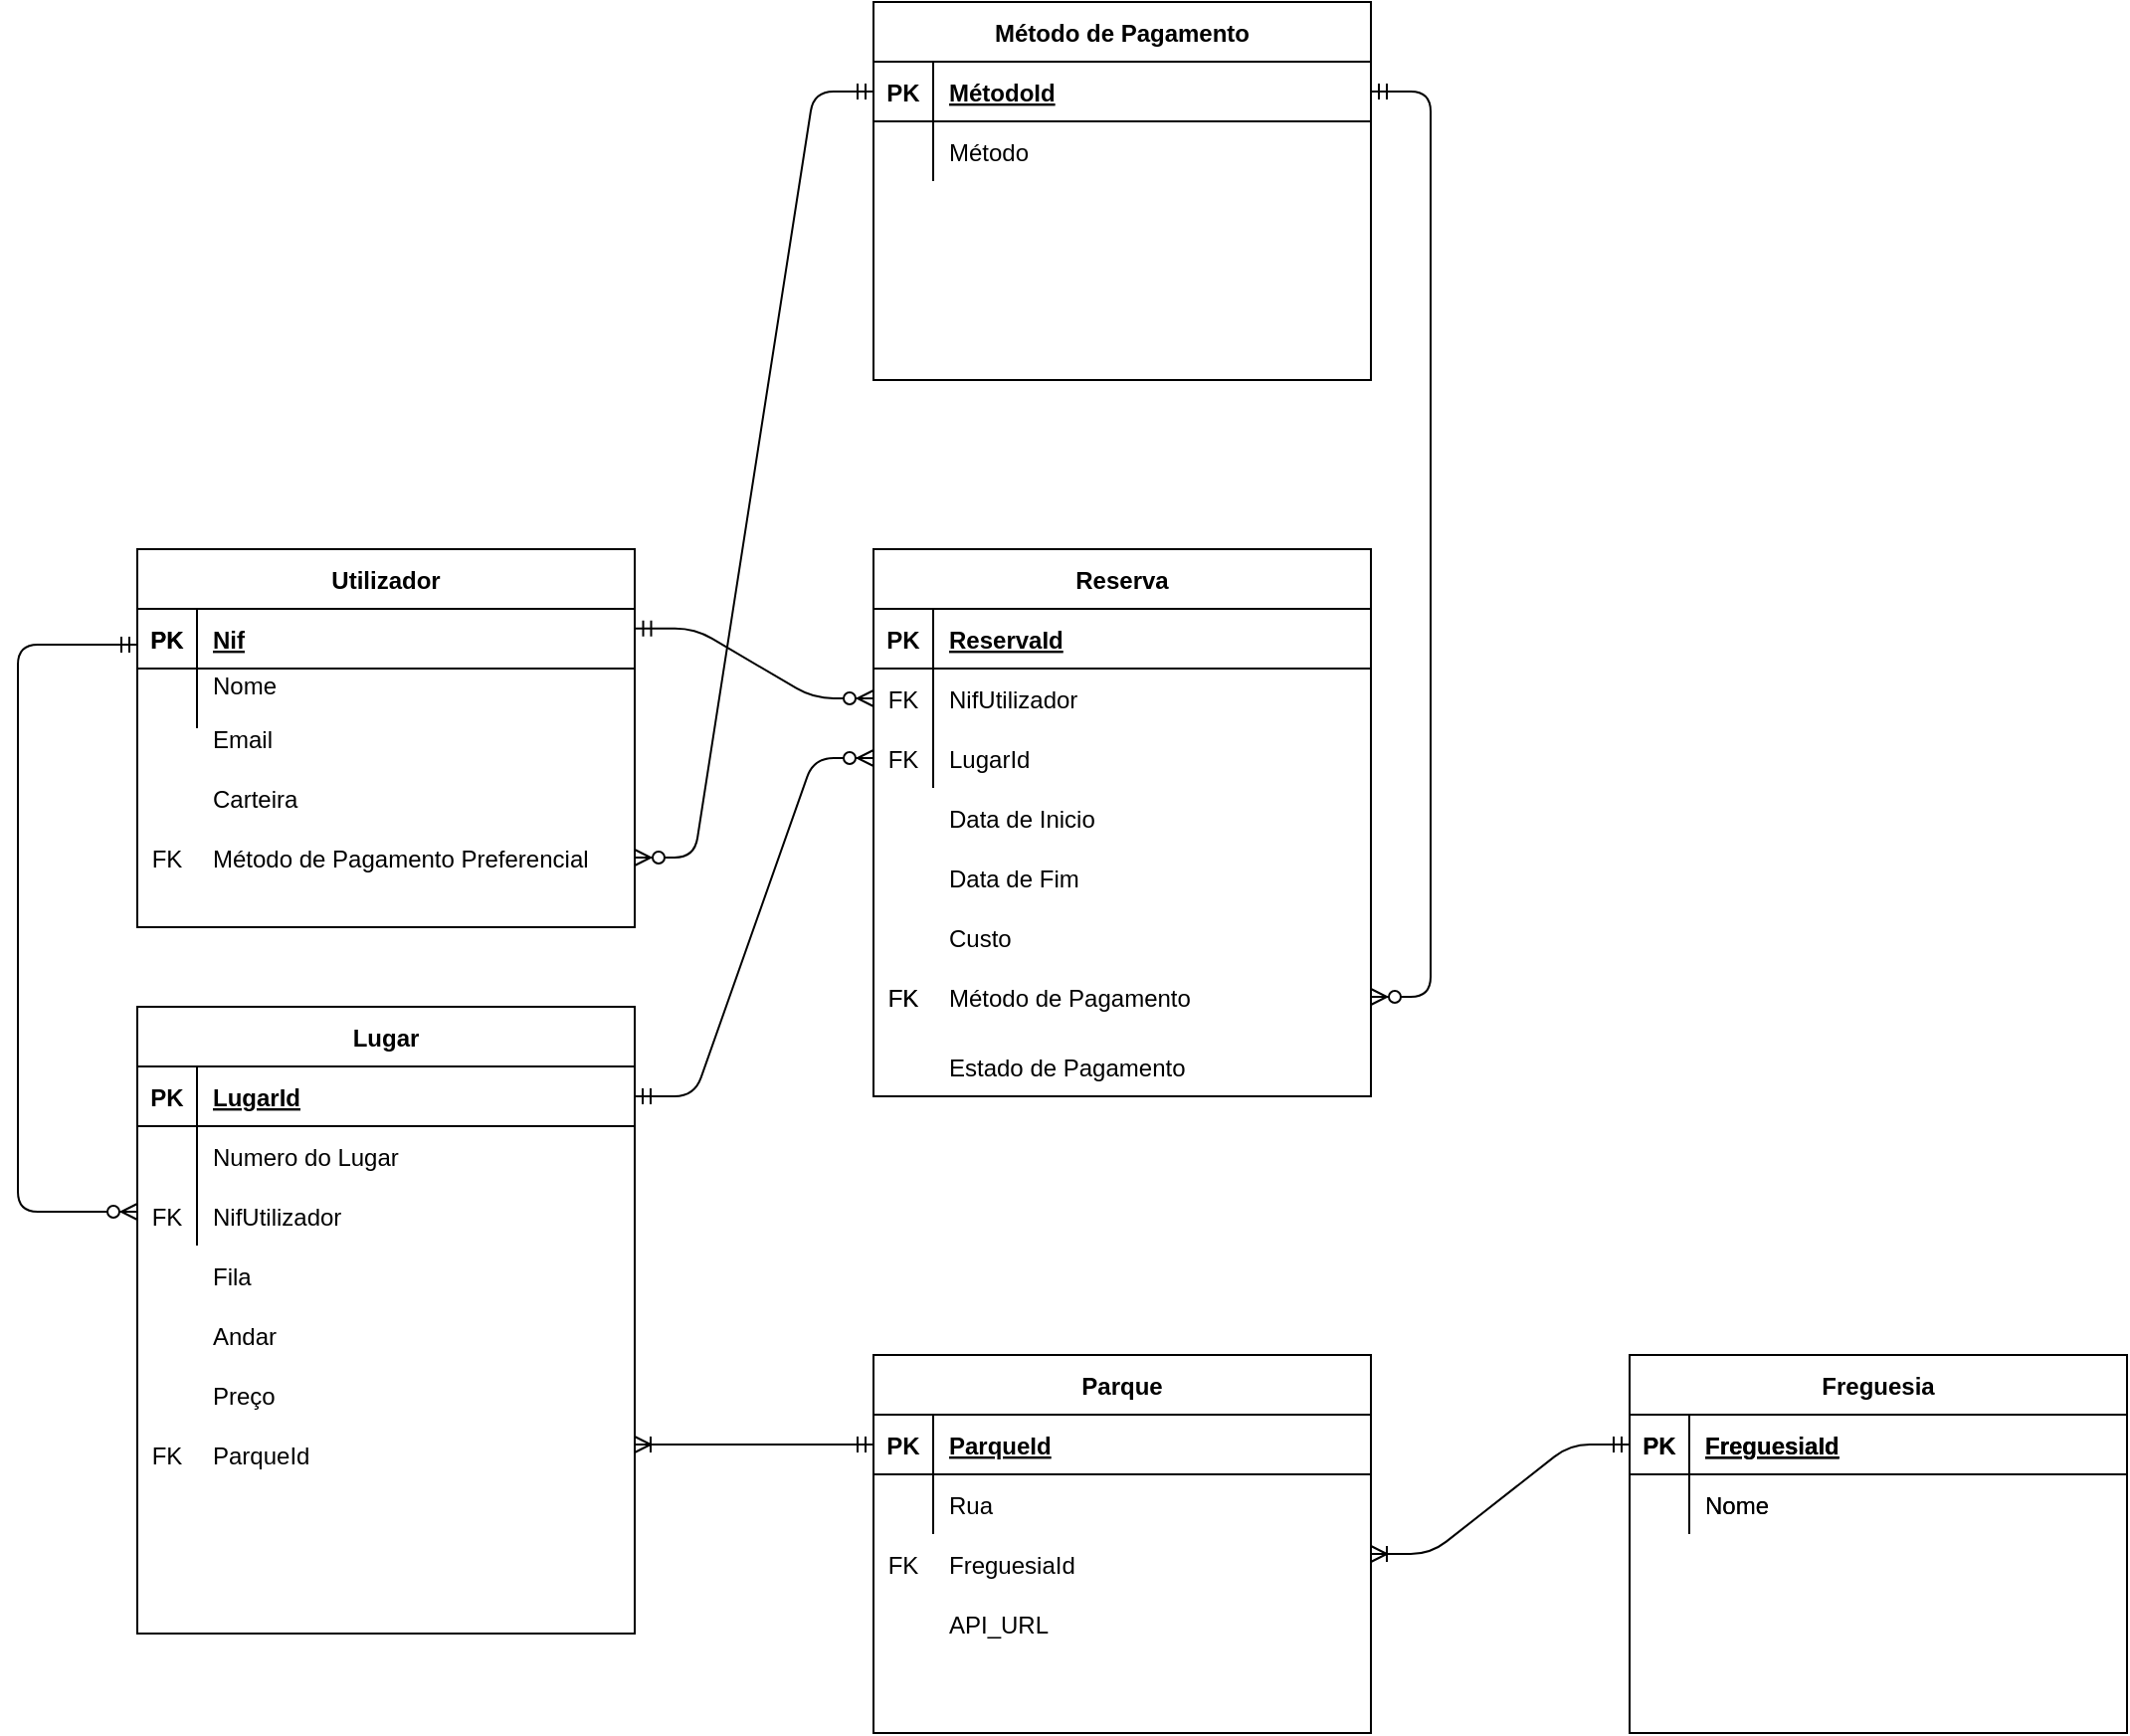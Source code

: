 <mxfile version="14.2.9" type="device"><diagram id="R2lEEEUBdFMjLlhIrx00" name="Page-1"><mxGraphModel dx="2272" dy="1891" grid="1" gridSize="10" guides="1" tooltips="1" connect="1" arrows="1" fold="1" page="1" pageScale="1" pageWidth="850" pageHeight="1100" math="0" shadow="0" extFonts="Permanent Marker^https://fonts.googleapis.com/css?family=Permanent+Marker"><root><mxCell id="0"/><mxCell id="1" parent="0"/><mxCell id="C-vyLk0tnHw3VtMMgP7b-2" value="Lugar" style="shape=table;startSize=30;container=1;collapsible=1;childLayout=tableLayout;fixedRows=1;rowLines=0;fontStyle=1;align=center;resizeLast=1;" parent="1" vertex="1"><mxGeometry x="-290" y="215" width="250" height="315" as="geometry"/></mxCell><mxCell id="C-vyLk0tnHw3VtMMgP7b-3" value="" style="shape=partialRectangle;collapsible=0;dropTarget=0;pointerEvents=0;fillColor=none;points=[[0,0.5],[1,0.5]];portConstraint=eastwest;top=0;left=0;right=0;bottom=1;" parent="C-vyLk0tnHw3VtMMgP7b-2" vertex="1"><mxGeometry y="30" width="250" height="30" as="geometry"/></mxCell><mxCell id="C-vyLk0tnHw3VtMMgP7b-4" value="" style="shape=partialRectangle;overflow=hidden;connectable=0;fillColor=none;top=0;left=0;bottom=0;right=0;fontStyle=1;" parent="C-vyLk0tnHw3VtMMgP7b-3" vertex="1"><mxGeometry width="30" height="30" as="geometry"/></mxCell><mxCell id="C-vyLk0tnHw3VtMMgP7b-5" value="LugarId" style="shape=partialRectangle;overflow=hidden;connectable=0;fillColor=none;top=0;left=0;bottom=0;right=0;align=left;spacingLeft=6;fontStyle=5;" parent="C-vyLk0tnHw3VtMMgP7b-3" vertex="1"><mxGeometry x="30" width="220" height="30" as="geometry"/></mxCell><mxCell id="C-vyLk0tnHw3VtMMgP7b-9" value="" style="shape=partialRectangle;collapsible=0;dropTarget=0;pointerEvents=0;fillColor=none;points=[[0,0.5],[1,0.5]];portConstraint=eastwest;top=0;left=0;right=0;bottom=0;" parent="C-vyLk0tnHw3VtMMgP7b-2" vertex="1"><mxGeometry y="60" width="250" height="30" as="geometry"/></mxCell><mxCell id="C-vyLk0tnHw3VtMMgP7b-10" value="" style="shape=partialRectangle;overflow=hidden;connectable=0;fillColor=none;top=0;left=0;bottom=0;right=0;" parent="C-vyLk0tnHw3VtMMgP7b-9" vertex="1"><mxGeometry width="30" height="30" as="geometry"/></mxCell><mxCell id="C-vyLk0tnHw3VtMMgP7b-11" value="Numero do Lugar" style="shape=partialRectangle;overflow=hidden;connectable=0;fillColor=none;top=0;left=0;bottom=0;right=0;align=left;spacingLeft=6;" parent="C-vyLk0tnHw3VtMMgP7b-9" vertex="1"><mxGeometry x="30" width="220" height="30" as="geometry"/></mxCell><mxCell id="C-vyLk0tnHw3VtMMgP7b-6" value="" style="shape=partialRectangle;collapsible=0;dropTarget=0;pointerEvents=0;fillColor=none;points=[[0,0.5],[1,0.5]];portConstraint=eastwest;top=0;left=0;right=0;bottom=0;" parent="C-vyLk0tnHw3VtMMgP7b-2" vertex="1"><mxGeometry y="90" width="250" height="30" as="geometry"/></mxCell><mxCell id="C-vyLk0tnHw3VtMMgP7b-7" value="" style="shape=partialRectangle;overflow=hidden;connectable=0;fillColor=none;top=0;left=0;bottom=0;right=0;" parent="C-vyLk0tnHw3VtMMgP7b-6" vertex="1"><mxGeometry width="30" height="30" as="geometry"/></mxCell><mxCell id="C-vyLk0tnHw3VtMMgP7b-8" value="" style="shape=partialRectangle;overflow=hidden;connectable=0;fillColor=none;top=0;left=0;bottom=0;right=0;align=left;spacingLeft=6;" parent="C-vyLk0tnHw3VtMMgP7b-6" vertex="1"><mxGeometry x="30" width="220" height="30" as="geometry"/></mxCell><mxCell id="C-vyLk0tnHw3VtMMgP7b-13" value="Reserva" style="shape=table;startSize=30;container=1;collapsible=1;childLayout=tableLayout;fixedRows=1;rowLines=0;fontStyle=1;align=center;resizeLast=1;" parent="1" vertex="1"><mxGeometry x="80" y="-15" width="250" height="275" as="geometry"/></mxCell><mxCell id="C-vyLk0tnHw3VtMMgP7b-14" value="" style="shape=partialRectangle;collapsible=0;dropTarget=0;pointerEvents=0;fillColor=none;points=[[0,0.5],[1,0.5]];portConstraint=eastwest;top=0;left=0;right=0;bottom=1;" parent="C-vyLk0tnHw3VtMMgP7b-13" vertex="1"><mxGeometry y="30" width="250" height="30" as="geometry"/></mxCell><mxCell id="C-vyLk0tnHw3VtMMgP7b-15" value="PK" style="shape=partialRectangle;overflow=hidden;connectable=0;fillColor=none;top=0;left=0;bottom=0;right=0;fontStyle=1;" parent="C-vyLk0tnHw3VtMMgP7b-14" vertex="1"><mxGeometry width="30" height="30" as="geometry"/></mxCell><mxCell id="C-vyLk0tnHw3VtMMgP7b-16" value="ReservaId" style="shape=partialRectangle;overflow=hidden;connectable=0;fillColor=none;top=0;left=0;bottom=0;right=0;align=left;spacingLeft=6;fontStyle=5;" parent="C-vyLk0tnHw3VtMMgP7b-14" vertex="1"><mxGeometry x="30" width="220" height="30" as="geometry"/></mxCell><mxCell id="C-vyLk0tnHw3VtMMgP7b-17" value="" style="shape=partialRectangle;collapsible=0;dropTarget=0;pointerEvents=0;fillColor=none;points=[[0,0.5],[1,0.5]];portConstraint=eastwest;top=0;left=0;right=0;bottom=0;" parent="C-vyLk0tnHw3VtMMgP7b-13" vertex="1"><mxGeometry y="60" width="250" height="30" as="geometry"/></mxCell><mxCell id="C-vyLk0tnHw3VtMMgP7b-18" value="FK" style="shape=partialRectangle;overflow=hidden;connectable=0;fillColor=none;top=0;left=0;bottom=0;right=0;" parent="C-vyLk0tnHw3VtMMgP7b-17" vertex="1"><mxGeometry width="30" height="30" as="geometry"/></mxCell><mxCell id="C-vyLk0tnHw3VtMMgP7b-19" value="NifUtilizador" style="shape=partialRectangle;overflow=hidden;connectable=0;fillColor=none;top=0;left=0;bottom=0;right=0;align=left;spacingLeft=6;" parent="C-vyLk0tnHw3VtMMgP7b-17" vertex="1"><mxGeometry x="30" width="220" height="30" as="geometry"/></mxCell><mxCell id="C-vyLk0tnHw3VtMMgP7b-20" value="" style="shape=partialRectangle;collapsible=0;dropTarget=0;pointerEvents=0;fillColor=none;points=[[0,0.5],[1,0.5]];portConstraint=eastwest;top=0;left=0;right=0;bottom=0;" parent="C-vyLk0tnHw3VtMMgP7b-13" vertex="1"><mxGeometry y="90" width="250" height="30" as="geometry"/></mxCell><mxCell id="C-vyLk0tnHw3VtMMgP7b-21" value="" style="shape=partialRectangle;overflow=hidden;connectable=0;fillColor=none;top=0;left=0;bottom=0;right=0;" parent="C-vyLk0tnHw3VtMMgP7b-20" vertex="1"><mxGeometry width="30" height="30" as="geometry"/></mxCell><mxCell id="C-vyLk0tnHw3VtMMgP7b-22" value="LugarId" style="shape=partialRectangle;overflow=hidden;connectable=0;fillColor=none;top=0;left=0;bottom=0;right=0;align=left;spacingLeft=6;" parent="C-vyLk0tnHw3VtMMgP7b-20" vertex="1"><mxGeometry x="30" width="220" height="30" as="geometry"/></mxCell><mxCell id="C-vyLk0tnHw3VtMMgP7b-23" value="Utilizador" style="shape=table;startSize=30;container=1;collapsible=1;childLayout=tableLayout;fixedRows=1;rowLines=0;fontStyle=1;align=center;resizeLast=1;" parent="1" vertex="1"><mxGeometry x="-290" y="-15" width="250" height="190" as="geometry"/></mxCell><mxCell id="C-vyLk0tnHw3VtMMgP7b-24" value="" style="shape=partialRectangle;collapsible=0;dropTarget=0;pointerEvents=0;fillColor=none;points=[[0,0.5],[1,0.5]];portConstraint=eastwest;top=0;left=0;right=0;bottom=1;" parent="C-vyLk0tnHw3VtMMgP7b-23" vertex="1"><mxGeometry y="30" width="250" height="30" as="geometry"/></mxCell><mxCell id="C-vyLk0tnHw3VtMMgP7b-25" value="PK" style="shape=partialRectangle;overflow=hidden;connectable=0;fillColor=none;top=0;left=0;bottom=0;right=0;fontStyle=1;" parent="C-vyLk0tnHw3VtMMgP7b-24" vertex="1"><mxGeometry width="30" height="30" as="geometry"/></mxCell><mxCell id="C-vyLk0tnHw3VtMMgP7b-26" value="Nif" style="shape=partialRectangle;overflow=hidden;connectable=0;fillColor=none;top=0;left=0;bottom=0;right=0;align=left;spacingLeft=6;fontStyle=5;" parent="C-vyLk0tnHw3VtMMgP7b-24" vertex="1"><mxGeometry x="30" width="220" height="30" as="geometry"/></mxCell><mxCell id="C-vyLk0tnHw3VtMMgP7b-27" value="" style="shape=partialRectangle;collapsible=0;dropTarget=0;pointerEvents=0;fillColor=none;points=[[0,0.5],[1,0.5]];portConstraint=eastwest;top=0;left=0;right=0;bottom=0;" parent="C-vyLk0tnHw3VtMMgP7b-23" vertex="1"><mxGeometry y="60" width="250" height="30" as="geometry"/></mxCell><mxCell id="C-vyLk0tnHw3VtMMgP7b-28" value="" style="shape=partialRectangle;overflow=hidden;connectable=0;fillColor=none;top=0;left=0;bottom=0;right=0;" parent="C-vyLk0tnHw3VtMMgP7b-27" vertex="1"><mxGeometry width="30" height="30" as="geometry"/></mxCell><mxCell id="C-vyLk0tnHw3VtMMgP7b-29" value="Nome&#xA;" style="shape=partialRectangle;overflow=hidden;connectable=0;fillColor=none;top=0;left=0;bottom=0;right=0;align=left;spacingLeft=6;" parent="C-vyLk0tnHw3VtMMgP7b-27" vertex="1"><mxGeometry x="30" width="220" height="30" as="geometry"/></mxCell><mxCell id="uPfniMxNRSNs1C-RDcd4-1" value="Email" style="shape=partialRectangle;overflow=hidden;connectable=0;fillColor=none;top=0;left=0;bottom=0;right=0;align=left;spacingLeft=6;" parent="1" vertex="1"><mxGeometry x="-260" y="65" width="220" height="30" as="geometry"/></mxCell><mxCell id="uPfniMxNRSNs1C-RDcd4-3" value="PK" style="shape=partialRectangle;overflow=hidden;connectable=0;fillColor=none;top=0;left=0;bottom=0;right=0;fontStyle=1;" parent="1" vertex="1"><mxGeometry x="-290" y="245" width="30" height="30" as="geometry"/></mxCell><mxCell id="uPfniMxNRSNs1C-RDcd4-6" value="Fila" style="shape=partialRectangle;overflow=hidden;connectable=0;fillColor=none;top=0;left=0;bottom=0;right=0;align=left;spacingLeft=6;" parent="1" vertex="1"><mxGeometry x="-260" y="335" width="220" height="30" as="geometry"/></mxCell><mxCell id="uPfniMxNRSNs1C-RDcd4-7" value="Andar" style="shape=partialRectangle;overflow=hidden;connectable=0;fillColor=none;top=0;left=0;bottom=0;right=0;align=left;spacingLeft=6;" parent="1" vertex="1"><mxGeometry x="-260" y="365" width="220" height="30" as="geometry"/></mxCell><mxCell id="uPfniMxNRSNs1C-RDcd4-8" value="Data de Inicio" style="shape=partialRectangle;overflow=hidden;connectable=0;fillColor=none;top=0;left=0;bottom=0;right=0;align=left;spacingLeft=6;" parent="1" vertex="1"><mxGeometry x="110" y="105" width="220" height="30" as="geometry"/></mxCell><mxCell id="uPfniMxNRSNs1C-RDcd4-9" value="Data de Fim" style="shape=partialRectangle;overflow=hidden;connectable=0;fillColor=none;top=0;left=0;bottom=0;right=0;align=left;spacingLeft=6;" parent="1" vertex="1"><mxGeometry x="110" y="135" width="220" height="30" as="geometry"/></mxCell><mxCell id="uPfniMxNRSNs1C-RDcd4-10" value="FK" style="shape=partialRectangle;overflow=hidden;connectable=0;fillColor=none;top=0;left=0;bottom=0;right=0;" parent="1" vertex="1"><mxGeometry x="80" y="75" width="30" height="30" as="geometry"/></mxCell><mxCell id="uPfniMxNRSNs1C-RDcd4-23" value="Preço" style="shape=partialRectangle;overflow=hidden;connectable=0;fillColor=none;top=0;left=0;bottom=0;right=0;align=left;spacingLeft=6;" parent="1" vertex="1"><mxGeometry x="-260" y="395" width="220" height="30" as="geometry"/></mxCell><mxCell id="uPfniMxNRSNs1C-RDcd4-38" value="" style="edgeStyle=entityRelationEdgeStyle;fontSize=12;html=1;endArrow=ERzeroToMany;startArrow=ERmandOne;entryX=0;entryY=0.5;entryDx=0;entryDy=0;exitX=1.001;exitY=0.331;exitDx=0;exitDy=0;exitPerimeter=0;startFill=0;endFill=1;" parent="1" source="C-vyLk0tnHw3VtMMgP7b-24" target="C-vyLk0tnHw3VtMMgP7b-17" edge="1"><mxGeometry width="100" height="100" relative="1" as="geometry"><mxPoint x="-61" y="60" as="sourcePoint"/><mxPoint x="50" y="-40" as="targetPoint"/></mxGeometry></mxCell><mxCell id="H_MGkfjJHt6eu8A_M0wW-10" value="Custo" style="shape=partialRectangle;overflow=hidden;connectable=0;fillColor=none;top=0;left=0;bottom=0;right=0;align=left;spacingLeft=6;" parent="1" vertex="1"><mxGeometry x="110" y="165" width="220" height="30" as="geometry"/></mxCell><mxCell id="H_MGkfjJHt6eu8A_M0wW-11" value="Carteira" style="shape=partialRectangle;overflow=hidden;connectable=0;fillColor=none;top=0;left=0;bottom=0;right=0;align=left;spacingLeft=6;" parent="1" vertex="1"><mxGeometry x="-260" y="95" width="220" height="30" as="geometry"/></mxCell><mxCell id="H_MGkfjJHt6eu8A_M0wW-12" value="Método de Pagamento" style="shape=partialRectangle;overflow=hidden;connectable=0;fillColor=none;top=0;left=0;bottom=0;right=0;align=left;spacingLeft=6;" parent="1" vertex="1"><mxGeometry x="110" y="195" width="220" height="30" as="geometry"/></mxCell><mxCell id="H_MGkfjJHt6eu8A_M0wW-13" value="Método de Pagamento Preferencial" style="shape=partialRectangle;overflow=hidden;connectable=0;fillColor=none;top=0;left=0;bottom=0;right=0;align=left;spacingLeft=6;" parent="1" vertex="1"><mxGeometry x="-260" y="125" width="220" height="30" as="geometry"/></mxCell><mxCell id="H_MGkfjJHt6eu8A_M0wW-14" value="Estado de Pagamento" style="shape=partialRectangle;overflow=hidden;connectable=0;fillColor=none;top=0;left=0;bottom=0;right=0;align=left;spacingLeft=6;" parent="1" vertex="1"><mxGeometry x="110" y="230" width="220" height="30" as="geometry"/></mxCell><mxCell id="H_MGkfjJHt6eu8A_M0wW-15" value="NifUtilizador" style="shape=partialRectangle;overflow=hidden;connectable=0;fillColor=none;top=0;left=0;bottom=0;right=0;align=left;spacingLeft=6;" parent="1" vertex="1"><mxGeometry x="-260" y="305" width="220" height="30" as="geometry"/></mxCell><mxCell id="H_MGkfjJHt6eu8A_M0wW-33" value="FK" style="shape=partialRectangle;overflow=hidden;connectable=0;fillColor=none;top=0;left=0;bottom=0;right=0;" parent="1" vertex="1"><mxGeometry x="-290" y="305" width="30" height="30" as="geometry"/></mxCell><mxCell id="H_MGkfjJHt6eu8A_M0wW-34" value="PK" style="shape=partialRectangle;overflow=hidden;connectable=0;fillColor=none;top=0;left=0;bottom=0;right=0;fontStyle=1;" parent="1" vertex="1"><mxGeometry x="-290" y="15" width="30" height="30" as="geometry"/></mxCell><mxCell id="H_MGkfjJHt6eu8A_M0wW-35" value="" style="shape=partialRectangle;overflow=hidden;connectable=0;fillColor=none;top=0;left=0;bottom=0;right=0;" parent="1" vertex="1"><mxGeometry x="-290" y="45" width="30" height="30" as="geometry"/></mxCell><mxCell id="H_MGkfjJHt6eu8A_M0wW-67" value="ParqueId" style="shape=partialRectangle;overflow=hidden;connectable=0;fillColor=none;top=0;left=0;bottom=0;right=0;align=left;spacingLeft=6;" parent="1" vertex="1"><mxGeometry x="-260" y="425" width="220" height="30" as="geometry"/></mxCell><mxCell id="H_MGkfjJHt6eu8A_M0wW-68" value="FK" style="shape=partialRectangle;overflow=hidden;connectable=0;fillColor=none;top=0;left=0;bottom=0;right=0;" parent="1" vertex="1"><mxGeometry x="-290" y="425" width="30" height="30" as="geometry"/></mxCell><mxCell id="H_MGkfjJHt6eu8A_M0wW-89" value="" style="edgeStyle=entityRelationEdgeStyle;fontSize=12;html=1;endArrow=ERzeroToMany;startArrow=ERmandOne;exitX=1;exitY=0.5;exitDx=0;exitDy=0;endFill=1;startFill=0;" parent="1" source="C-vyLk0tnHw3VtMMgP7b-3" edge="1"><mxGeometry width="100" height="100" relative="1" as="geometry"><mxPoint x="-30" y="260" as="sourcePoint"/><mxPoint x="80" y="90" as="targetPoint"/></mxGeometry></mxCell><mxCell id="H_MGkfjJHt6eu8A_M0wW-92" value="" style="edgeStyle=orthogonalEdgeStyle;fontSize=12;html=1;endArrow=ERmandOne;endFill=0;startArrow=ERzeroToMany;rounded=1;jumpStyle=none;entryX=0;entryY=0.25;entryDx=0;entryDy=0;startFill=1;" parent="1" target="C-vyLk0tnHw3VtMMgP7b-23" edge="1"><mxGeometry width="100" height="100" relative="1" as="geometry"><mxPoint x="-290" y="318" as="sourcePoint"/><mxPoint x="-330" y="22.5" as="targetPoint"/><Array as="points"><mxPoint x="-350" y="318"/><mxPoint x="-350" y="33"/><mxPoint x="-290" y="33"/></Array></mxGeometry></mxCell><mxCell id="H_MGkfjJHt6eu8A_M0wW-111" value="Parque" style="shape=table;startSize=30;container=1;collapsible=1;childLayout=tableLayout;fixedRows=1;rowLines=0;fontStyle=1;align=center;resizeLast=1;" parent="1" vertex="1"><mxGeometry x="80" y="390" width="250" height="190" as="geometry"/></mxCell><mxCell id="H_MGkfjJHt6eu8A_M0wW-112" value="" style="shape=partialRectangle;collapsible=0;dropTarget=0;pointerEvents=0;fillColor=none;points=[[0,0.5],[1,0.5]];portConstraint=eastwest;top=0;left=0;right=0;bottom=1;" parent="H_MGkfjJHt6eu8A_M0wW-111" vertex="1"><mxGeometry y="30" width="250" height="30" as="geometry"/></mxCell><mxCell id="H_MGkfjJHt6eu8A_M0wW-113" value="PK" style="shape=partialRectangle;overflow=hidden;connectable=0;fillColor=none;top=0;left=0;bottom=0;right=0;fontStyle=1;" parent="H_MGkfjJHt6eu8A_M0wW-112" vertex="1"><mxGeometry width="30" height="30" as="geometry"/></mxCell><mxCell id="H_MGkfjJHt6eu8A_M0wW-114" value="ParqueId" style="shape=partialRectangle;overflow=hidden;connectable=0;fillColor=none;top=0;left=0;bottom=0;right=0;align=left;spacingLeft=6;fontStyle=5;" parent="H_MGkfjJHt6eu8A_M0wW-112" vertex="1"><mxGeometry x="30" width="220" height="30" as="geometry"/></mxCell><mxCell id="H_MGkfjJHt6eu8A_M0wW-115" value="" style="shape=partialRectangle;collapsible=0;dropTarget=0;pointerEvents=0;fillColor=none;points=[[0,0.5],[1,0.5]];portConstraint=eastwest;top=0;left=0;right=0;bottom=0;" parent="H_MGkfjJHt6eu8A_M0wW-111" vertex="1"><mxGeometry y="60" width="250" height="30" as="geometry"/></mxCell><mxCell id="H_MGkfjJHt6eu8A_M0wW-116" value="" style="shape=partialRectangle;overflow=hidden;connectable=0;fillColor=none;top=0;left=0;bottom=0;right=0;" parent="H_MGkfjJHt6eu8A_M0wW-115" vertex="1"><mxGeometry width="30" height="30" as="geometry"/></mxCell><mxCell id="H_MGkfjJHt6eu8A_M0wW-117" value="Rua" style="shape=partialRectangle;overflow=hidden;connectable=0;fillColor=none;top=0;left=0;bottom=0;right=0;align=left;spacingLeft=6;" parent="H_MGkfjJHt6eu8A_M0wW-115" vertex="1"><mxGeometry x="30" width="220" height="30" as="geometry"/></mxCell><mxCell id="H_MGkfjJHt6eu8A_M0wW-118" value="" style="shape=partialRectangle;overflow=hidden;connectable=0;fillColor=none;top=0;left=0;bottom=0;right=0;align=left;spacingLeft=6;" parent="1" vertex="1"><mxGeometry x="110" y="480" width="220" height="30" as="geometry"/></mxCell><mxCell id="H_MGkfjJHt6eu8A_M0wW-119" value="FreguesiaId" style="shape=partialRectangle;overflow=hidden;connectable=0;fillColor=none;top=0;left=0;bottom=0;right=0;align=left;spacingLeft=6;" parent="1" vertex="1"><mxGeometry x="110" y="480" width="220" height="30" as="geometry"/></mxCell><mxCell id="H_MGkfjJHt6eu8A_M0wW-120" value="" style="shape=partialRectangle;overflow=hidden;connectable=0;fillColor=none;top=0;left=0;bottom=0;right=0;align=left;spacingLeft=6;" parent="1" vertex="1"><mxGeometry x="110" y="510" width="220" height="30" as="geometry"/></mxCell><mxCell id="H_MGkfjJHt6eu8A_M0wW-121" value="FK" style="shape=partialRectangle;overflow=hidden;connectable=0;fillColor=none;top=0;left=0;bottom=0;right=0;" parent="1" vertex="1"><mxGeometry x="80" y="480" width="30" height="30" as="geometry"/></mxCell><mxCell id="H_MGkfjJHt6eu8A_M0wW-122" value="Freguesia" style="shape=table;startSize=30;container=1;collapsible=1;childLayout=tableLayout;fixedRows=1;rowLines=0;fontStyle=1;align=center;resizeLast=1;" parent="1" vertex="1"><mxGeometry x="460" y="390" width="250" height="190" as="geometry"/></mxCell><mxCell id="H_MGkfjJHt6eu8A_M0wW-123" value="" style="shape=partialRectangle;collapsible=0;dropTarget=0;pointerEvents=0;fillColor=none;points=[[0,0.5],[1,0.5]];portConstraint=eastwest;top=0;left=0;right=0;bottom=1;" parent="H_MGkfjJHt6eu8A_M0wW-122" vertex="1"><mxGeometry y="30" width="250" height="30" as="geometry"/></mxCell><mxCell id="H_MGkfjJHt6eu8A_M0wW-124" value="PK" style="shape=partialRectangle;overflow=hidden;connectable=0;fillColor=none;top=0;left=0;bottom=0;right=0;fontStyle=1;" parent="H_MGkfjJHt6eu8A_M0wW-123" vertex="1"><mxGeometry width="30" height="30" as="geometry"/></mxCell><mxCell id="H_MGkfjJHt6eu8A_M0wW-125" value="FreguesiaId" style="shape=partialRectangle;overflow=hidden;connectable=0;fillColor=none;top=0;left=0;bottom=0;right=0;align=left;spacingLeft=6;fontStyle=5;" parent="H_MGkfjJHt6eu8A_M0wW-123" vertex="1"><mxGeometry x="30" width="220" height="30" as="geometry"/></mxCell><mxCell id="H_MGkfjJHt6eu8A_M0wW-126" value="" style="shape=partialRectangle;collapsible=0;dropTarget=0;pointerEvents=0;fillColor=none;points=[[0,0.5],[1,0.5]];portConstraint=eastwest;top=0;left=0;right=0;bottom=0;" parent="H_MGkfjJHt6eu8A_M0wW-122" vertex="1"><mxGeometry y="60" width="250" height="30" as="geometry"/></mxCell><mxCell id="H_MGkfjJHt6eu8A_M0wW-127" value="" style="shape=partialRectangle;overflow=hidden;connectable=0;fillColor=none;top=0;left=0;bottom=0;right=0;" parent="H_MGkfjJHt6eu8A_M0wW-126" vertex="1"><mxGeometry width="30" height="30" as="geometry"/></mxCell><mxCell id="H_MGkfjJHt6eu8A_M0wW-128" value="" style="shape=partialRectangle;overflow=hidden;connectable=0;fillColor=none;top=0;left=0;bottom=0;right=0;align=left;spacingLeft=6;" parent="H_MGkfjJHt6eu8A_M0wW-126" vertex="1"><mxGeometry x="30" width="220" height="30" as="geometry"/></mxCell><mxCell id="H_MGkfjJHt6eu8A_M0wW-131" value="" style="edgeStyle=entityRelationEdgeStyle;fontSize=12;html=1;endArrow=ERmandOne;startArrow=ERoneToMany;entryX=0;entryY=0.5;entryDx=0;entryDy=0;endFill=0;" parent="1" target="H_MGkfjJHt6eu8A_M0wW-112" edge="1"><mxGeometry width="100" height="100" relative="1" as="geometry"><mxPoint x="-40" y="435" as="sourcePoint"/><mxPoint x="60" y="340" as="targetPoint"/></mxGeometry></mxCell><mxCell id="H_MGkfjJHt6eu8A_M0wW-132" value="" style="edgeStyle=entityRelationEdgeStyle;fontSize=12;html=1;endArrow=ERmandOne;startArrow=ERoneToMany;entryX=0;entryY=0.5;entryDx=0;entryDy=0;endFill=0;" parent="1" target="H_MGkfjJHt6eu8A_M0wW-123" edge="1"><mxGeometry width="100" height="100" relative="1" as="geometry"><mxPoint x="330" y="490" as="sourcePoint"/><mxPoint x="430" y="425" as="targetPoint"/></mxGeometry></mxCell><mxCell id="H_MGkfjJHt6eu8A_M0wW-133" value="Nome" style="shape=partialRectangle;overflow=hidden;connectable=0;fillColor=none;top=0;left=0;bottom=0;right=0;align=left;spacingLeft=6;" parent="1" vertex="1"><mxGeometry x="490" y="450" width="220" height="30" as="geometry"/></mxCell><mxCell id="y2zFeEls5KG-QXAh1viX-1" value="API_URL" style="shape=partialRectangle;overflow=hidden;connectable=0;fillColor=none;top=0;left=0;bottom=0;right=0;align=left;spacingLeft=6;" parent="1" vertex="1"><mxGeometry x="110" y="510" width="220" height="30" as="geometry"/></mxCell><mxCell id="VtBUJFhKD9UVIZgG9fQY-1" value="Freguesia" style="shape=table;startSize=30;container=1;collapsible=1;childLayout=tableLayout;fixedRows=1;rowLines=0;fontStyle=1;align=center;resizeLast=1;" vertex="1" parent="1"><mxGeometry x="460" y="390" width="250" height="190" as="geometry"/></mxCell><mxCell id="VtBUJFhKD9UVIZgG9fQY-2" value="" style="shape=partialRectangle;collapsible=0;dropTarget=0;pointerEvents=0;fillColor=none;points=[[0,0.5],[1,0.5]];portConstraint=eastwest;top=0;left=0;right=0;bottom=1;" vertex="1" parent="VtBUJFhKD9UVIZgG9fQY-1"><mxGeometry y="30" width="250" height="30" as="geometry"/></mxCell><mxCell id="VtBUJFhKD9UVIZgG9fQY-3" value="PK" style="shape=partialRectangle;overflow=hidden;connectable=0;fillColor=none;top=0;left=0;bottom=0;right=0;fontStyle=1;" vertex="1" parent="VtBUJFhKD9UVIZgG9fQY-2"><mxGeometry width="30" height="30" as="geometry"/></mxCell><mxCell id="VtBUJFhKD9UVIZgG9fQY-4" value="FreguesiaId" style="shape=partialRectangle;overflow=hidden;connectable=0;fillColor=none;top=0;left=0;bottom=0;right=0;align=left;spacingLeft=6;fontStyle=5;" vertex="1" parent="VtBUJFhKD9UVIZgG9fQY-2"><mxGeometry x="30" width="220" height="30" as="geometry"/></mxCell><mxCell id="VtBUJFhKD9UVIZgG9fQY-5" value="" style="shape=partialRectangle;collapsible=0;dropTarget=0;pointerEvents=0;fillColor=none;points=[[0,0.5],[1,0.5]];portConstraint=eastwest;top=0;left=0;right=0;bottom=0;" vertex="1" parent="VtBUJFhKD9UVIZgG9fQY-1"><mxGeometry y="60" width="250" height="30" as="geometry"/></mxCell><mxCell id="VtBUJFhKD9UVIZgG9fQY-6" value="" style="shape=partialRectangle;overflow=hidden;connectable=0;fillColor=none;top=0;left=0;bottom=0;right=0;" vertex="1" parent="VtBUJFhKD9UVIZgG9fQY-5"><mxGeometry width="30" height="30" as="geometry"/></mxCell><mxCell id="VtBUJFhKD9UVIZgG9fQY-7" value="" style="shape=partialRectangle;overflow=hidden;connectable=0;fillColor=none;top=0;left=0;bottom=0;right=0;align=left;spacingLeft=6;" vertex="1" parent="VtBUJFhKD9UVIZgG9fQY-5"><mxGeometry x="30" width="220" height="30" as="geometry"/></mxCell><mxCell id="VtBUJFhKD9UVIZgG9fQY-8" value="Nome" style="shape=partialRectangle;overflow=hidden;connectable=0;fillColor=none;top=0;left=0;bottom=0;right=0;align=left;spacingLeft=6;" vertex="1" parent="1"><mxGeometry x="490" y="450" width="220" height="30" as="geometry"/></mxCell><mxCell id="VtBUJFhKD9UVIZgG9fQY-17" value="Método de Pagamento" style="shape=table;startSize=30;container=1;collapsible=1;childLayout=tableLayout;fixedRows=1;rowLines=0;fontStyle=1;align=center;resizeLast=1;" vertex="1" parent="1"><mxGeometry x="80" y="-290" width="250" height="190" as="geometry"/></mxCell><mxCell id="VtBUJFhKD9UVIZgG9fQY-18" value="" style="shape=partialRectangle;collapsible=0;dropTarget=0;pointerEvents=0;fillColor=none;points=[[0,0.5],[1,0.5]];portConstraint=eastwest;top=0;left=0;right=0;bottom=1;" vertex="1" parent="VtBUJFhKD9UVIZgG9fQY-17"><mxGeometry y="30" width="250" height="30" as="geometry"/></mxCell><mxCell id="VtBUJFhKD9UVIZgG9fQY-19" value="PK" style="shape=partialRectangle;overflow=hidden;connectable=0;fillColor=none;top=0;left=0;bottom=0;right=0;fontStyle=1;" vertex="1" parent="VtBUJFhKD9UVIZgG9fQY-18"><mxGeometry width="30" height="30" as="geometry"/></mxCell><mxCell id="VtBUJFhKD9UVIZgG9fQY-20" value="MétodoId" style="shape=partialRectangle;overflow=hidden;connectable=0;fillColor=none;top=0;left=0;bottom=0;right=0;align=left;spacingLeft=6;fontStyle=5;" vertex="1" parent="VtBUJFhKD9UVIZgG9fQY-18"><mxGeometry x="30" width="220" height="30" as="geometry"/></mxCell><mxCell id="VtBUJFhKD9UVIZgG9fQY-21" value="" style="shape=partialRectangle;collapsible=0;dropTarget=0;pointerEvents=0;fillColor=none;points=[[0,0.5],[1,0.5]];portConstraint=eastwest;top=0;left=0;right=0;bottom=0;" vertex="1" parent="VtBUJFhKD9UVIZgG9fQY-17"><mxGeometry y="60" width="250" height="30" as="geometry"/></mxCell><mxCell id="VtBUJFhKD9UVIZgG9fQY-22" value="" style="shape=partialRectangle;overflow=hidden;connectable=0;fillColor=none;top=0;left=0;bottom=0;right=0;" vertex="1" parent="VtBUJFhKD9UVIZgG9fQY-21"><mxGeometry width="30" height="30" as="geometry"/></mxCell><mxCell id="VtBUJFhKD9UVIZgG9fQY-23" value="Método" style="shape=partialRectangle;overflow=hidden;connectable=0;fillColor=none;top=0;left=0;bottom=0;right=0;align=left;spacingLeft=6;" vertex="1" parent="VtBUJFhKD9UVIZgG9fQY-21"><mxGeometry x="30" width="220" height="30" as="geometry"/></mxCell><mxCell id="VtBUJFhKD9UVIZgG9fQY-25" value="FK" style="shape=partialRectangle;overflow=hidden;connectable=0;fillColor=none;top=0;left=0;bottom=0;right=0;" vertex="1" parent="1"><mxGeometry x="80" y="195" width="30" height="30" as="geometry"/></mxCell><mxCell id="VtBUJFhKD9UVIZgG9fQY-26" value="FK" style="shape=partialRectangle;overflow=hidden;connectable=0;fillColor=none;top=0;left=0;bottom=0;right=0;" vertex="1" parent="1"><mxGeometry x="80" y="195" width="30" height="30" as="geometry"/></mxCell><mxCell id="VtBUJFhKD9UVIZgG9fQY-29" value="" style="edgeStyle=entityRelationEdgeStyle;fontSize=12;html=1;endArrow=ERmandOne;startArrow=ERzeroToMany;startFill=1;endFill=0;" edge="1" parent="1"><mxGeometry width="100" height="100" relative="1" as="geometry"><mxPoint x="-40" y="140" as="sourcePoint"/><mxPoint x="80" y="-245" as="targetPoint"/></mxGeometry></mxCell><mxCell id="VtBUJFhKD9UVIZgG9fQY-30" value="" style="edgeStyle=entityRelationEdgeStyle;fontSize=12;html=1;endArrow=ERmandOne;startArrow=ERzeroToMany;entryX=1;entryY=0.5;entryDx=0;entryDy=0;startFill=1;endFill=0;" edge="1" parent="1" target="VtBUJFhKD9UVIZgG9fQY-18"><mxGeometry width="100" height="100" relative="1" as="geometry"><mxPoint x="330" y="210" as="sourcePoint"/><mxPoint x="525" y="-110" as="targetPoint"/></mxGeometry></mxCell><mxCell id="VtBUJFhKD9UVIZgG9fQY-31" value="FK" style="shape=partialRectangle;overflow=hidden;connectable=0;fillColor=none;top=0;left=0;bottom=0;right=0;" vertex="1" parent="1"><mxGeometry x="-290" y="125" width="30" height="30" as="geometry"/></mxCell></root></mxGraphModel></diagram></mxfile>